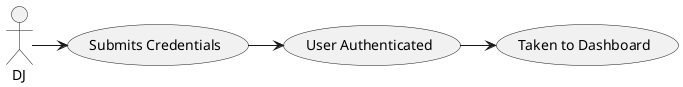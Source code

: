 @startuml
:DJ: as DJ
(Submits Credentials) as SC
(User Authenticated) as UA
(Taken to Dashboard) as DASH

DJ -> SC

SC -> UA

UA -> DASH

@enduml
